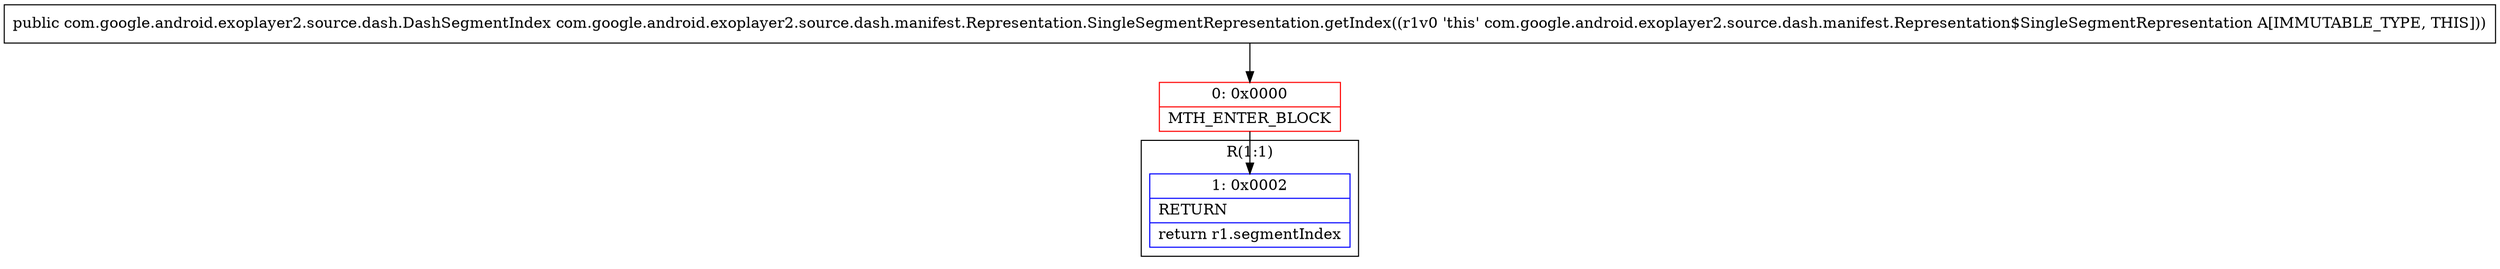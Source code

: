 digraph "CFG forcom.google.android.exoplayer2.source.dash.manifest.Representation.SingleSegmentRepresentation.getIndex()Lcom\/google\/android\/exoplayer2\/source\/dash\/DashSegmentIndex;" {
subgraph cluster_Region_399159768 {
label = "R(1:1)";
node [shape=record,color=blue];
Node_1 [shape=record,label="{1\:\ 0x0002|RETURN\l|return r1.segmentIndex\l}"];
}
Node_0 [shape=record,color=red,label="{0\:\ 0x0000|MTH_ENTER_BLOCK\l}"];
MethodNode[shape=record,label="{public com.google.android.exoplayer2.source.dash.DashSegmentIndex com.google.android.exoplayer2.source.dash.manifest.Representation.SingleSegmentRepresentation.getIndex((r1v0 'this' com.google.android.exoplayer2.source.dash.manifest.Representation$SingleSegmentRepresentation A[IMMUTABLE_TYPE, THIS])) }"];
MethodNode -> Node_0;
Node_0 -> Node_1;
}

